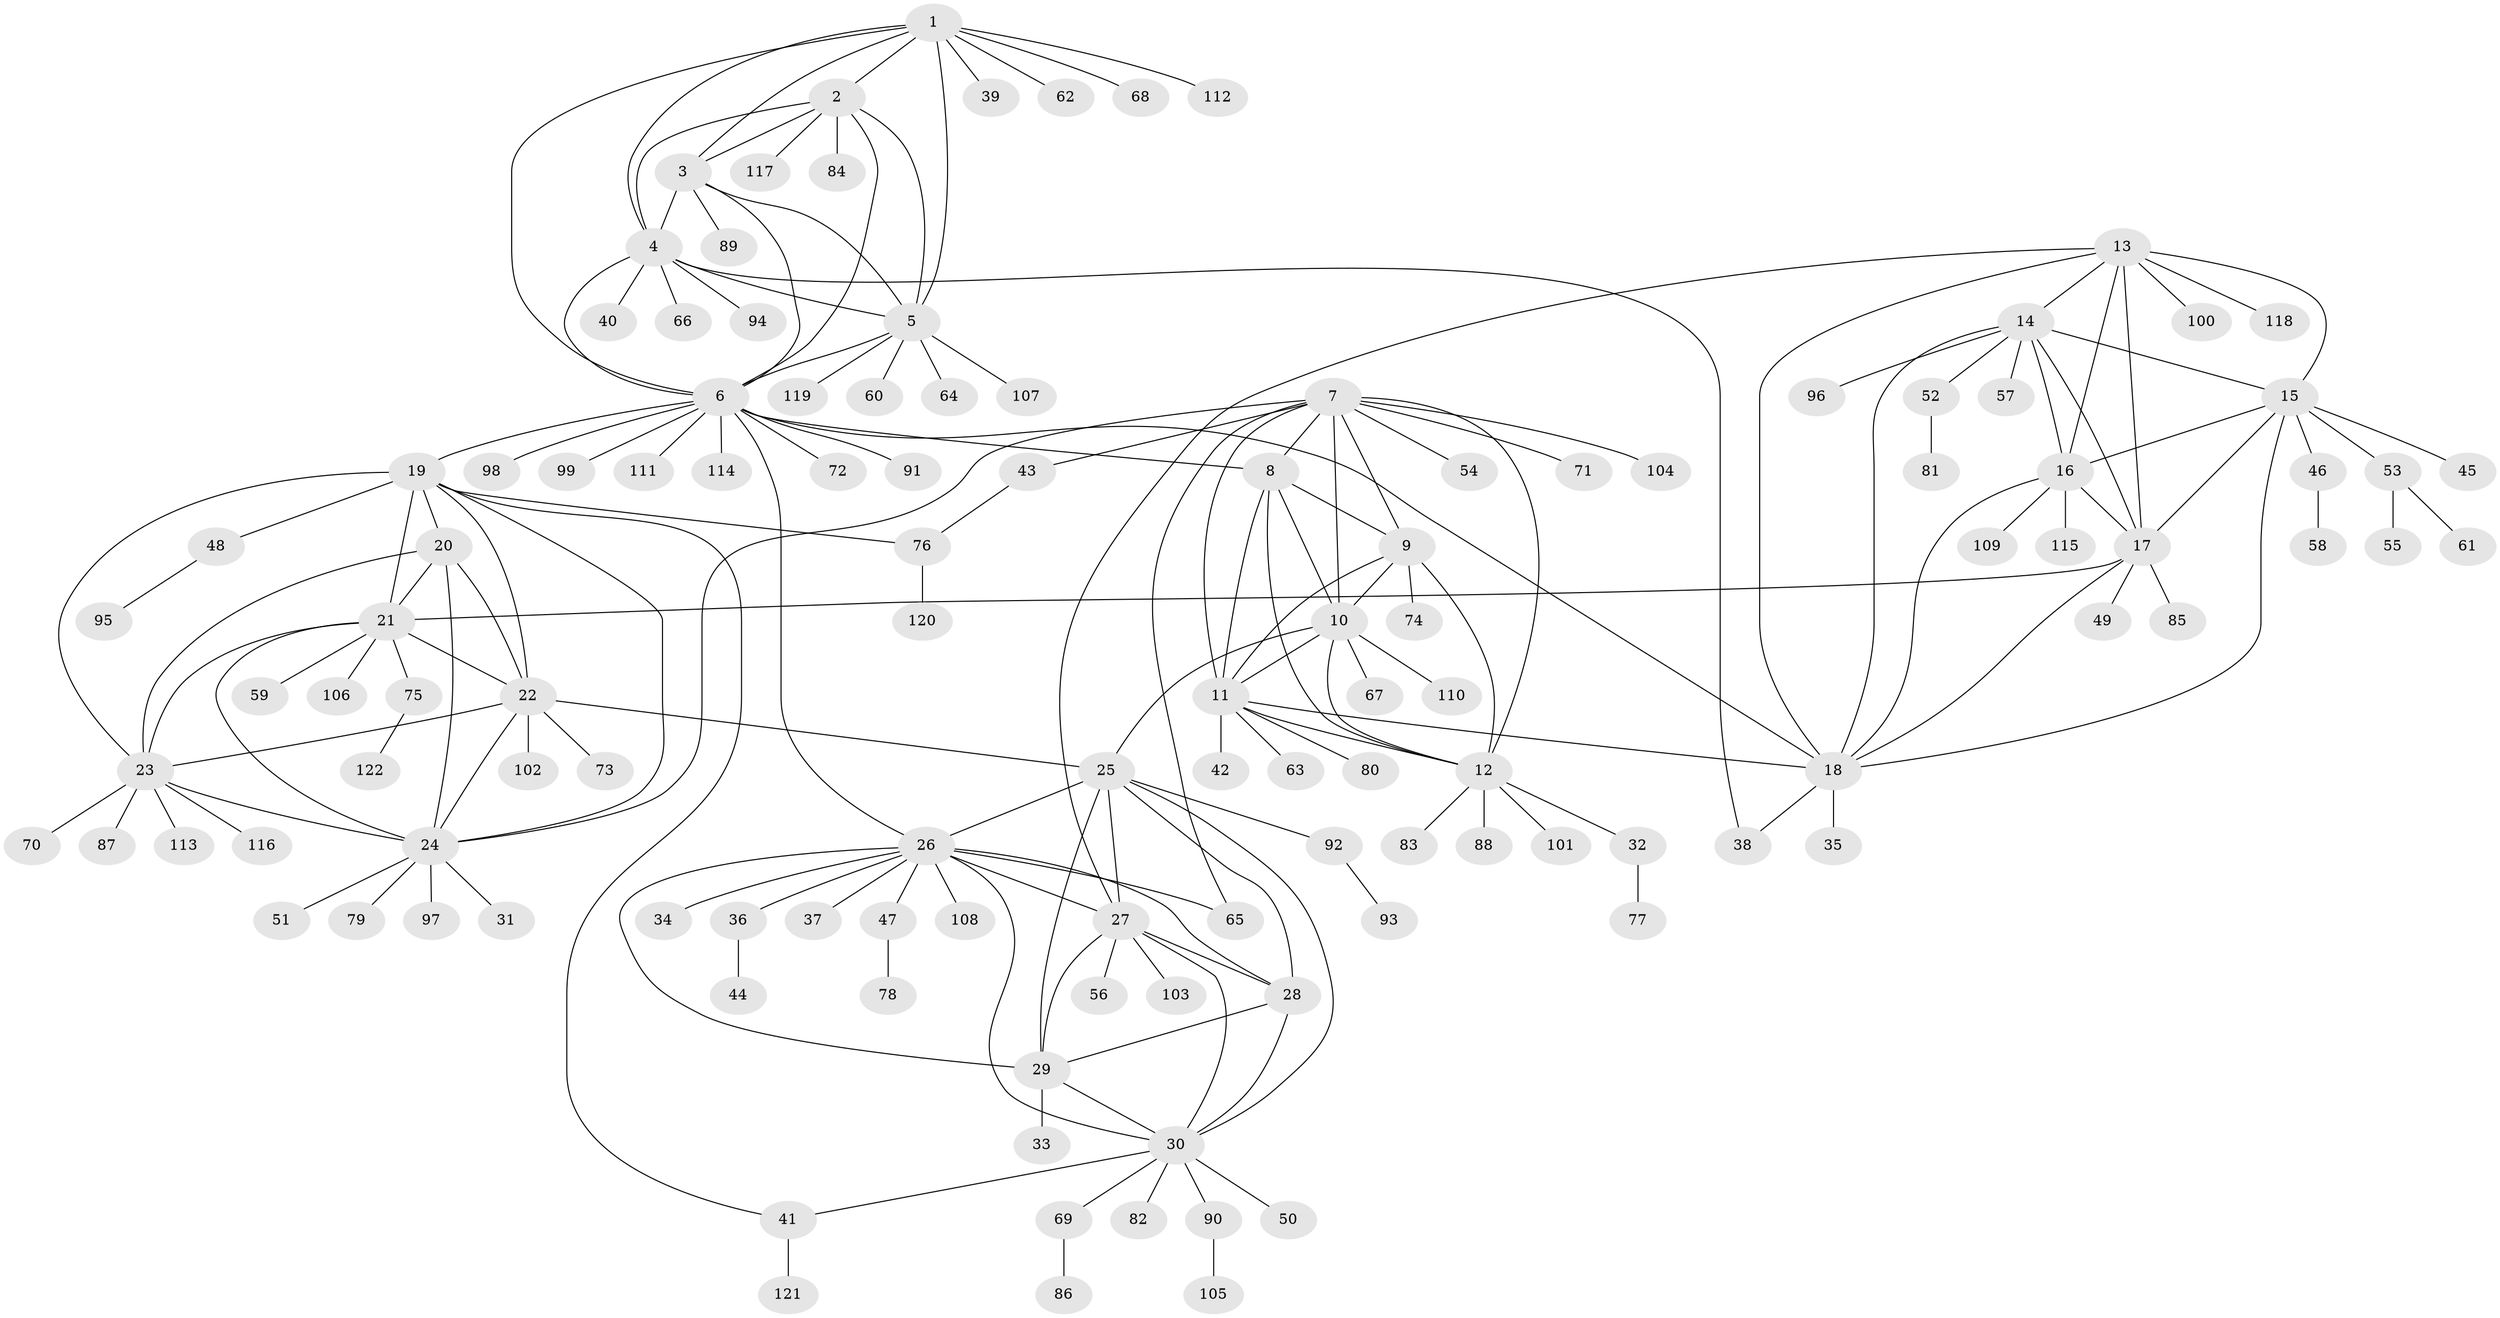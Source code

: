 // Generated by graph-tools (version 1.1) at 2025/26/03/09/25 03:26:46]
// undirected, 122 vertices, 181 edges
graph export_dot {
graph [start="1"]
  node [color=gray90,style=filled];
  1;
  2;
  3;
  4;
  5;
  6;
  7;
  8;
  9;
  10;
  11;
  12;
  13;
  14;
  15;
  16;
  17;
  18;
  19;
  20;
  21;
  22;
  23;
  24;
  25;
  26;
  27;
  28;
  29;
  30;
  31;
  32;
  33;
  34;
  35;
  36;
  37;
  38;
  39;
  40;
  41;
  42;
  43;
  44;
  45;
  46;
  47;
  48;
  49;
  50;
  51;
  52;
  53;
  54;
  55;
  56;
  57;
  58;
  59;
  60;
  61;
  62;
  63;
  64;
  65;
  66;
  67;
  68;
  69;
  70;
  71;
  72;
  73;
  74;
  75;
  76;
  77;
  78;
  79;
  80;
  81;
  82;
  83;
  84;
  85;
  86;
  87;
  88;
  89;
  90;
  91;
  92;
  93;
  94;
  95;
  96;
  97;
  98;
  99;
  100;
  101;
  102;
  103;
  104;
  105;
  106;
  107;
  108;
  109;
  110;
  111;
  112;
  113;
  114;
  115;
  116;
  117;
  118;
  119;
  120;
  121;
  122;
  1 -- 2;
  1 -- 3;
  1 -- 4;
  1 -- 5;
  1 -- 6;
  1 -- 39;
  1 -- 62;
  1 -- 68;
  1 -- 112;
  2 -- 3;
  2 -- 4;
  2 -- 5;
  2 -- 6;
  2 -- 84;
  2 -- 117;
  3 -- 4;
  3 -- 5;
  3 -- 6;
  3 -- 89;
  4 -- 5;
  4 -- 6;
  4 -- 38;
  4 -- 40;
  4 -- 66;
  4 -- 94;
  5 -- 6;
  5 -- 60;
  5 -- 64;
  5 -- 107;
  5 -- 119;
  6 -- 8;
  6 -- 18;
  6 -- 19;
  6 -- 26;
  6 -- 72;
  6 -- 91;
  6 -- 98;
  6 -- 99;
  6 -- 111;
  6 -- 114;
  7 -- 8;
  7 -- 9;
  7 -- 10;
  7 -- 11;
  7 -- 12;
  7 -- 24;
  7 -- 43;
  7 -- 54;
  7 -- 65;
  7 -- 71;
  7 -- 104;
  8 -- 9;
  8 -- 10;
  8 -- 11;
  8 -- 12;
  9 -- 10;
  9 -- 11;
  9 -- 12;
  9 -- 74;
  10 -- 11;
  10 -- 12;
  10 -- 25;
  10 -- 67;
  10 -- 110;
  11 -- 12;
  11 -- 18;
  11 -- 42;
  11 -- 63;
  11 -- 80;
  12 -- 32;
  12 -- 83;
  12 -- 88;
  12 -- 101;
  13 -- 14;
  13 -- 15;
  13 -- 16;
  13 -- 17;
  13 -- 18;
  13 -- 27;
  13 -- 100;
  13 -- 118;
  14 -- 15;
  14 -- 16;
  14 -- 17;
  14 -- 18;
  14 -- 52;
  14 -- 57;
  14 -- 96;
  15 -- 16;
  15 -- 17;
  15 -- 18;
  15 -- 45;
  15 -- 46;
  15 -- 53;
  16 -- 17;
  16 -- 18;
  16 -- 109;
  16 -- 115;
  17 -- 18;
  17 -- 21;
  17 -- 49;
  17 -- 85;
  18 -- 35;
  18 -- 38;
  19 -- 20;
  19 -- 21;
  19 -- 22;
  19 -- 23;
  19 -- 24;
  19 -- 41;
  19 -- 48;
  19 -- 76;
  20 -- 21;
  20 -- 22;
  20 -- 23;
  20 -- 24;
  21 -- 22;
  21 -- 23;
  21 -- 24;
  21 -- 59;
  21 -- 75;
  21 -- 106;
  22 -- 23;
  22 -- 24;
  22 -- 25;
  22 -- 73;
  22 -- 102;
  23 -- 24;
  23 -- 70;
  23 -- 87;
  23 -- 113;
  23 -- 116;
  24 -- 31;
  24 -- 51;
  24 -- 79;
  24 -- 97;
  25 -- 26;
  25 -- 27;
  25 -- 28;
  25 -- 29;
  25 -- 30;
  25 -- 92;
  26 -- 27;
  26 -- 28;
  26 -- 29;
  26 -- 30;
  26 -- 34;
  26 -- 36;
  26 -- 37;
  26 -- 47;
  26 -- 65;
  26 -- 108;
  27 -- 28;
  27 -- 29;
  27 -- 30;
  27 -- 56;
  27 -- 103;
  28 -- 29;
  28 -- 30;
  29 -- 30;
  29 -- 33;
  30 -- 41;
  30 -- 50;
  30 -- 69;
  30 -- 82;
  30 -- 90;
  32 -- 77;
  36 -- 44;
  41 -- 121;
  43 -- 76;
  46 -- 58;
  47 -- 78;
  48 -- 95;
  52 -- 81;
  53 -- 55;
  53 -- 61;
  69 -- 86;
  75 -- 122;
  76 -- 120;
  90 -- 105;
  92 -- 93;
}
